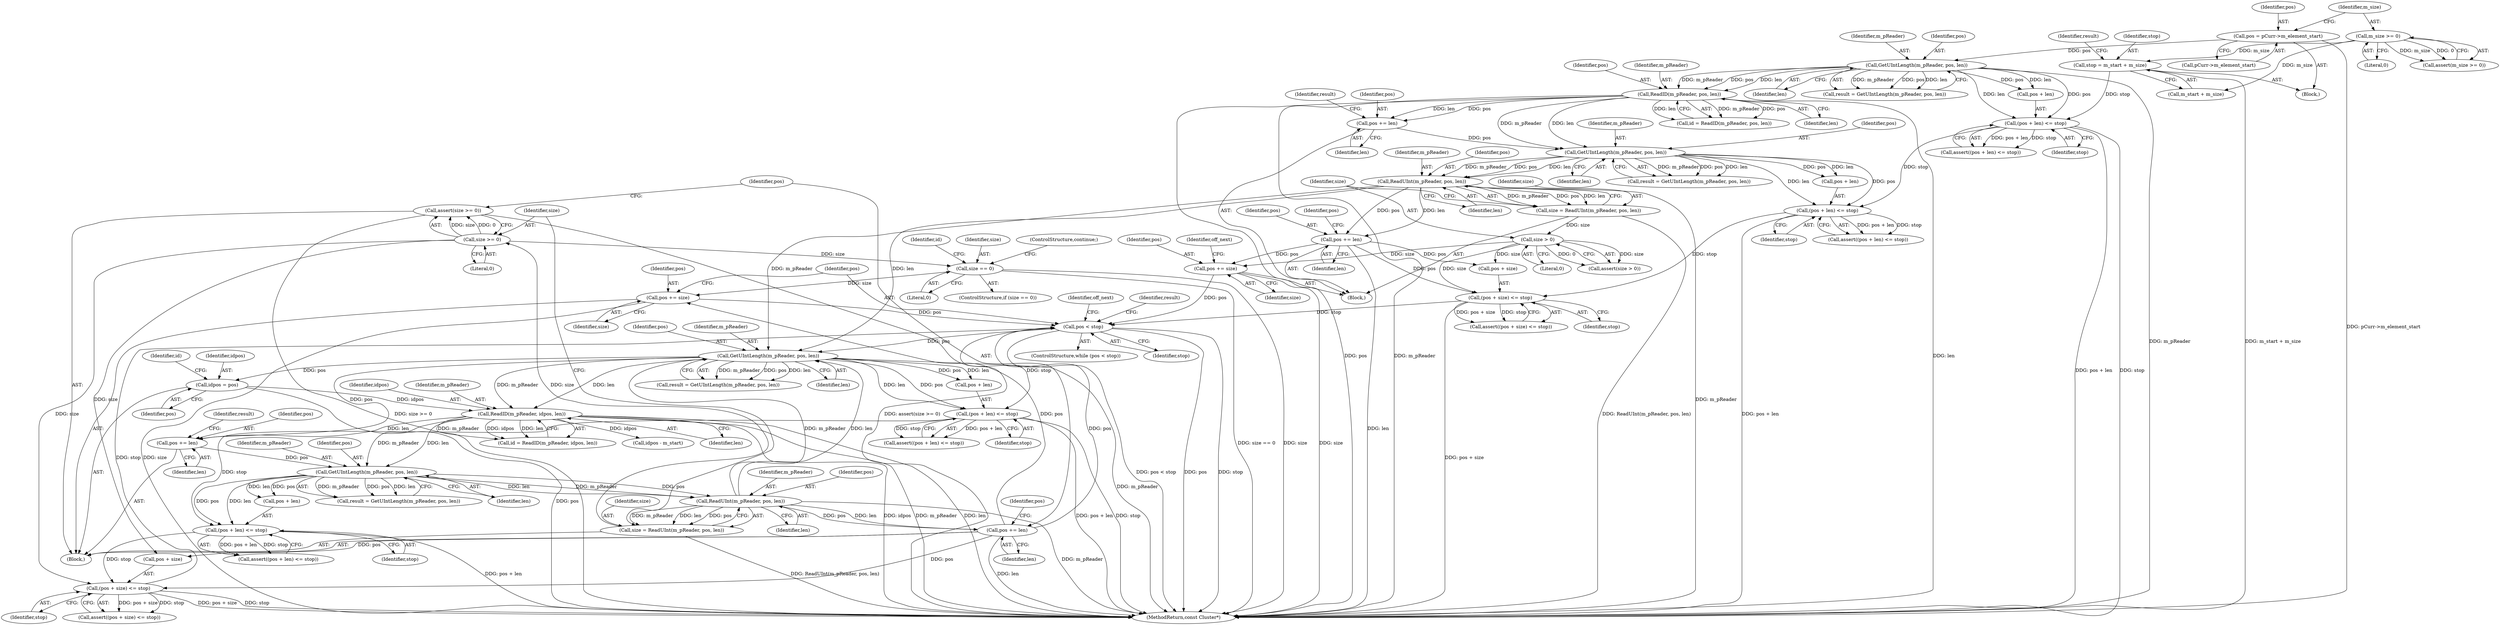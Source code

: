 digraph "0_Android_cc274e2abe8b2a6698a5c47d8aa4bb45f1f9538d_20@API" {
"1000367" [label="(Call,assert(size >= 0))"];
"1000368" [label="(Call,size >= 0)"];
"1000361" [label="(Call,size = ReadUInt(m_pReader, pos, len))"];
"1000363" [label="(Call,ReadUInt(m_pReader, pos, len))"];
"1000346" [label="(Call,GetUIntLength(m_pReader, pos, len))"];
"1000331" [label="(Call,ReadID(m_pReader, idpos, len))"];
"1000304" [label="(Call,GetUIntLength(m_pReader, pos, len))"];
"1000271" [label="(Call,ReadUInt(m_pReader, pos, len))"];
"1000254" [label="(Call,GetUIntLength(m_pReader, pos, len))"];
"1000239" [label="(Call,ReadID(m_pReader, pos, len))"];
"1000216" [label="(Call,GetUIntLength(m_pReader, pos, len))"];
"1000196" [label="(Call,pos = pCurr->m_element_start)"];
"1000249" [label="(Call,pos += len)"];
"1000296" [label="(Call,pos < stop)"];
"1000419" [label="(Call,pos += size)"];
"1000381" [label="(Call,size == 0)"];
"1000371" [label="(Call,pos += len)"];
"1000288" [label="(Call,pos += size)"];
"1000276" [label="(Call,size > 0)"];
"1000269" [label="(Call,size = ReadUInt(m_pReader, pos, len))"];
"1000279" [label="(Call,pos += len)"];
"1000283" [label="(Call,(pos + size) <= stop)"];
"1000263" [label="(Call,(pos + len) <= stop)"];
"1000225" [label="(Call,(pos + len) <= stop)"];
"1000206" [label="(Call,stop = m_start + m_size)"];
"1000202" [label="(Call,m_size >= 0)"];
"1000375" [label="(Call,(pos + size) <= stop)"];
"1000355" [label="(Call,(pos + len) <= stop)"];
"1000313" [label="(Call,(pos + len) <= stop)"];
"1000325" [label="(Call,idpos = pos)"];
"1000341" [label="(Call,pos += len)"];
"1000204" [label="(Literal,0)"];
"1000393" [label="(Call,idpos - m_start)"];
"1000546" [label="(MethodReturn,const Cluster*)"];
"1000296" [label="(Call,pos < stop)"];
"1000257" [label="(Identifier,len)"];
"1000217" [label="(Identifier,m_pReader)"];
"1000284" [label="(Call,pos + size)"];
"1000343" [label="(Identifier,len)"];
"1000297" [label="(Identifier,pos)"];
"1000255" [label="(Identifier,m_pReader)"];
"1000198" [label="(Call,pCurr->m_element_start)"];
"1000304" [label="(Call,GetUIntLength(m_pReader, pos, len))"];
"1000384" [label="(ControlStructure,continue;)"];
"1000419" [label="(Call,pos += size)"];
"1000362" [label="(Identifier,size)"];
"1000347" [label="(Identifier,m_pReader)"];
"1000373" [label="(Identifier,len)"];
"1000387" [label="(Identifier,id)"];
"1000126" [label="(Block,)"];
"1000375" [label="(Call,(pos + size) <= stop)"];
"1000263" [label="(Call,(pos + len) <= stop)"];
"1000299" [label="(Block,)"];
"1000256" [label="(Identifier,pos)"];
"1000420" [label="(Identifier,pos)"];
"1000237" [label="(Call,id = ReadID(m_pReader, pos, len))"];
"1000278" [label="(Literal,0)"];
"1000206" [label="(Call,stop = m_start + m_size)"];
"1000424" [label="(Identifier,off_next)"];
"1000313" [label="(Call,(pos + len) <= stop)"];
"1000369" [label="(Identifier,size)"];
"1000380" [label="(ControlStructure,if (size == 0))"];
"1000285" [label="(Identifier,pos)"];
"1000381" [label="(Call,size == 0)"];
"1000239" [label="(Call,ReadID(m_pReader, pos, len))"];
"1000356" [label="(Call,pos + len)"];
"1000270" [label="(Identifier,size)"];
"1000251" [label="(Identifier,len)"];
"1000202" [label="(Call,m_size >= 0)"];
"1000367" [label="(Call,assert(size >= 0))"];
"1000354" [label="(Call,assert((pos + len) <= stop))"];
"1000216" [label="(Call,GetUIntLength(m_pReader, pos, len))"];
"1000219" [label="(Identifier,len)"];
"1000376" [label="(Call,pos + size)"];
"1000289" [label="(Identifier,pos)"];
"1000314" [label="(Call,pos + len)"];
"1000306" [label="(Identifier,pos)"];
"1000365" [label="(Identifier,pos)"];
"1000293" [label="(Identifier,off_next)"];
"1000334" [label="(Identifier,len)"];
"1000224" [label="(Call,assert((pos + len) <= stop))"];
"1000267" [label="(Identifier,stop)"];
"1000346" [label="(Call,GetUIntLength(m_pReader, pos, len))"];
"1000207" [label="(Identifier,stop)"];
"1000382" [label="(Identifier,size)"];
"1000277" [label="(Identifier,size)"];
"1000421" [label="(Identifier,size)"];
"1000295" [label="(ControlStructure,while (pos < stop))"];
"1000333" [label="(Identifier,idpos)"];
"1000345" [label="(Identifier,result)"];
"1000226" [label="(Call,pos + len)"];
"1000264" [label="(Call,pos + len)"];
"1000325" [label="(Call,idpos = pos)"];
"1000242" [label="(Identifier,len)"];
"1000332" [label="(Identifier,m_pReader)"];
"1000283" [label="(Call,(pos + size) <= stop)"];
"1000331" [label="(Call,ReadID(m_pReader, idpos, len))"];
"1000329" [label="(Call,id = ReadID(m_pReader, idpos, len))"];
"1000208" [label="(Call,m_start + m_size)"];
"1000215" [label="(Identifier,result)"];
"1000290" [label="(Identifier,size)"];
"1000305" [label="(Identifier,m_pReader)"];
"1000249" [label="(Call,pos += len)"];
"1000327" [label="(Identifier,pos)"];
"1000364" [label="(Identifier,m_pReader)"];
"1000196" [label="(Call,pos = pCurr->m_element_start)"];
"1000225" [label="(Call,(pos + len) <= stop)"];
"1000302" [label="(Call,result = GetUIntLength(m_pReader, pos, len))"];
"1000253" [label="(Identifier,result)"];
"1000342" [label="(Identifier,pos)"];
"1000218" [label="(Identifier,pos)"];
"1000361" [label="(Call,size = ReadUInt(m_pReader, pos, len))"];
"1000303" [label="(Identifier,result)"];
"1000279" [label="(Call,pos += len)"];
"1000250" [label="(Identifier,pos)"];
"1000355" [label="(Call,(pos + len) <= stop)"];
"1000214" [label="(Call,result = GetUIntLength(m_pReader, pos, len))"];
"1000280" [label="(Identifier,pos)"];
"1000312" [label="(Call,assert((pos + len) <= stop))"];
"1000241" [label="(Identifier,pos)"];
"1000383" [label="(Literal,0)"];
"1000240" [label="(Identifier,m_pReader)"];
"1000330" [label="(Identifier,id)"];
"1000281" [label="(Identifier,len)"];
"1000211" [label="(Block,)"];
"1000288" [label="(Call,pos += size)"];
"1000374" [label="(Call,assert((pos + size) <= stop))"];
"1000368" [label="(Call,size >= 0)"];
"1000341" [label="(Call,pos += len)"];
"1000307" [label="(Identifier,len)"];
"1000282" [label="(Call,assert((pos + size) <= stop))"];
"1000349" [label="(Identifier,len)"];
"1000274" [label="(Identifier,len)"];
"1000197" [label="(Identifier,pos)"];
"1000359" [label="(Identifier,stop)"];
"1000348" [label="(Identifier,pos)"];
"1000275" [label="(Call,assert(size > 0))"];
"1000229" [label="(Identifier,stop)"];
"1000273" [label="(Identifier,pos)"];
"1000254" [label="(Call,GetUIntLength(m_pReader, pos, len))"];
"1000203" [label="(Identifier,m_size)"];
"1000366" [label="(Identifier,len)"];
"1000262" [label="(Call,assert((pos + len) <= stop))"];
"1000201" [label="(Call,assert(m_size >= 0))"];
"1000372" [label="(Identifier,pos)"];
"1000272" [label="(Identifier,m_pReader)"];
"1000271" [label="(Call,ReadUInt(m_pReader, pos, len))"];
"1000269" [label="(Call,size = ReadUInt(m_pReader, pos, len))"];
"1000287" [label="(Identifier,stop)"];
"1000298" [label="(Identifier,stop)"];
"1000317" [label="(Identifier,stop)"];
"1000370" [label="(Literal,0)"];
"1000371" [label="(Call,pos += len)"];
"1000363" [label="(Call,ReadUInt(m_pReader, pos, len))"];
"1000344" [label="(Call,result = GetUIntLength(m_pReader, pos, len))"];
"1000377" [label="(Identifier,pos)"];
"1000252" [label="(Call,result = GetUIntLength(m_pReader, pos, len))"];
"1000276" [label="(Call,size > 0)"];
"1000379" [label="(Identifier,stop)"];
"1000326" [label="(Identifier,idpos)"];
"1000367" -> "1000299"  [label="AST: "];
"1000367" -> "1000368"  [label="CFG: "];
"1000368" -> "1000367"  [label="AST: "];
"1000372" -> "1000367"  [label="CFG: "];
"1000367" -> "1000546"  [label="DDG: size >= 0"];
"1000367" -> "1000546"  [label="DDG: assert(size >= 0)"];
"1000368" -> "1000367"  [label="DDG: size"];
"1000368" -> "1000367"  [label="DDG: 0"];
"1000368" -> "1000370"  [label="CFG: "];
"1000369" -> "1000368"  [label="AST: "];
"1000370" -> "1000368"  [label="AST: "];
"1000361" -> "1000368"  [label="DDG: size"];
"1000368" -> "1000375"  [label="DDG: size"];
"1000368" -> "1000376"  [label="DDG: size"];
"1000368" -> "1000381"  [label="DDG: size"];
"1000361" -> "1000299"  [label="AST: "];
"1000361" -> "1000363"  [label="CFG: "];
"1000362" -> "1000361"  [label="AST: "];
"1000363" -> "1000361"  [label="AST: "];
"1000369" -> "1000361"  [label="CFG: "];
"1000361" -> "1000546"  [label="DDG: ReadUInt(m_pReader, pos, len)"];
"1000363" -> "1000361"  [label="DDG: m_pReader"];
"1000363" -> "1000361"  [label="DDG: pos"];
"1000363" -> "1000361"  [label="DDG: len"];
"1000363" -> "1000366"  [label="CFG: "];
"1000364" -> "1000363"  [label="AST: "];
"1000365" -> "1000363"  [label="AST: "];
"1000366" -> "1000363"  [label="AST: "];
"1000363" -> "1000546"  [label="DDG: m_pReader"];
"1000363" -> "1000304"  [label="DDG: m_pReader"];
"1000363" -> "1000304"  [label="DDG: len"];
"1000346" -> "1000363"  [label="DDG: m_pReader"];
"1000346" -> "1000363"  [label="DDG: pos"];
"1000346" -> "1000363"  [label="DDG: len"];
"1000363" -> "1000371"  [label="DDG: len"];
"1000363" -> "1000371"  [label="DDG: pos"];
"1000346" -> "1000344"  [label="AST: "];
"1000346" -> "1000349"  [label="CFG: "];
"1000347" -> "1000346"  [label="AST: "];
"1000348" -> "1000346"  [label="AST: "];
"1000349" -> "1000346"  [label="AST: "];
"1000344" -> "1000346"  [label="CFG: "];
"1000346" -> "1000344"  [label="DDG: m_pReader"];
"1000346" -> "1000344"  [label="DDG: pos"];
"1000346" -> "1000344"  [label="DDG: len"];
"1000331" -> "1000346"  [label="DDG: m_pReader"];
"1000331" -> "1000346"  [label="DDG: len"];
"1000341" -> "1000346"  [label="DDG: pos"];
"1000346" -> "1000355"  [label="DDG: pos"];
"1000346" -> "1000355"  [label="DDG: len"];
"1000346" -> "1000356"  [label="DDG: pos"];
"1000346" -> "1000356"  [label="DDG: len"];
"1000331" -> "1000329"  [label="AST: "];
"1000331" -> "1000334"  [label="CFG: "];
"1000332" -> "1000331"  [label="AST: "];
"1000333" -> "1000331"  [label="AST: "];
"1000334" -> "1000331"  [label="AST: "];
"1000329" -> "1000331"  [label="CFG: "];
"1000331" -> "1000546"  [label="DDG: len"];
"1000331" -> "1000546"  [label="DDG: idpos"];
"1000331" -> "1000546"  [label="DDG: m_pReader"];
"1000331" -> "1000329"  [label="DDG: m_pReader"];
"1000331" -> "1000329"  [label="DDG: idpos"];
"1000331" -> "1000329"  [label="DDG: len"];
"1000304" -> "1000331"  [label="DDG: m_pReader"];
"1000304" -> "1000331"  [label="DDG: len"];
"1000325" -> "1000331"  [label="DDG: idpos"];
"1000331" -> "1000341"  [label="DDG: len"];
"1000331" -> "1000393"  [label="DDG: idpos"];
"1000304" -> "1000302"  [label="AST: "];
"1000304" -> "1000307"  [label="CFG: "];
"1000305" -> "1000304"  [label="AST: "];
"1000306" -> "1000304"  [label="AST: "];
"1000307" -> "1000304"  [label="AST: "];
"1000302" -> "1000304"  [label="CFG: "];
"1000304" -> "1000546"  [label="DDG: m_pReader"];
"1000304" -> "1000302"  [label="DDG: m_pReader"];
"1000304" -> "1000302"  [label="DDG: pos"];
"1000304" -> "1000302"  [label="DDG: len"];
"1000271" -> "1000304"  [label="DDG: m_pReader"];
"1000271" -> "1000304"  [label="DDG: len"];
"1000296" -> "1000304"  [label="DDG: pos"];
"1000304" -> "1000313"  [label="DDG: pos"];
"1000304" -> "1000313"  [label="DDG: len"];
"1000304" -> "1000314"  [label="DDG: pos"];
"1000304" -> "1000314"  [label="DDG: len"];
"1000304" -> "1000325"  [label="DDG: pos"];
"1000304" -> "1000341"  [label="DDG: pos"];
"1000271" -> "1000269"  [label="AST: "];
"1000271" -> "1000274"  [label="CFG: "];
"1000272" -> "1000271"  [label="AST: "];
"1000273" -> "1000271"  [label="AST: "];
"1000274" -> "1000271"  [label="AST: "];
"1000269" -> "1000271"  [label="CFG: "];
"1000271" -> "1000546"  [label="DDG: m_pReader"];
"1000271" -> "1000269"  [label="DDG: m_pReader"];
"1000271" -> "1000269"  [label="DDG: pos"];
"1000271" -> "1000269"  [label="DDG: len"];
"1000254" -> "1000271"  [label="DDG: m_pReader"];
"1000254" -> "1000271"  [label="DDG: pos"];
"1000254" -> "1000271"  [label="DDG: len"];
"1000271" -> "1000279"  [label="DDG: len"];
"1000271" -> "1000279"  [label="DDG: pos"];
"1000254" -> "1000252"  [label="AST: "];
"1000254" -> "1000257"  [label="CFG: "];
"1000255" -> "1000254"  [label="AST: "];
"1000256" -> "1000254"  [label="AST: "];
"1000257" -> "1000254"  [label="AST: "];
"1000252" -> "1000254"  [label="CFG: "];
"1000254" -> "1000252"  [label="DDG: m_pReader"];
"1000254" -> "1000252"  [label="DDG: pos"];
"1000254" -> "1000252"  [label="DDG: len"];
"1000239" -> "1000254"  [label="DDG: m_pReader"];
"1000239" -> "1000254"  [label="DDG: len"];
"1000249" -> "1000254"  [label="DDG: pos"];
"1000254" -> "1000263"  [label="DDG: pos"];
"1000254" -> "1000263"  [label="DDG: len"];
"1000254" -> "1000264"  [label="DDG: pos"];
"1000254" -> "1000264"  [label="DDG: len"];
"1000239" -> "1000237"  [label="AST: "];
"1000239" -> "1000242"  [label="CFG: "];
"1000240" -> "1000239"  [label="AST: "];
"1000241" -> "1000239"  [label="AST: "];
"1000242" -> "1000239"  [label="AST: "];
"1000237" -> "1000239"  [label="CFG: "];
"1000239" -> "1000546"  [label="DDG: m_pReader"];
"1000239" -> "1000546"  [label="DDG: len"];
"1000239" -> "1000546"  [label="DDG: pos"];
"1000239" -> "1000237"  [label="DDG: m_pReader"];
"1000239" -> "1000237"  [label="DDG: pos"];
"1000239" -> "1000237"  [label="DDG: len"];
"1000216" -> "1000239"  [label="DDG: m_pReader"];
"1000216" -> "1000239"  [label="DDG: pos"];
"1000216" -> "1000239"  [label="DDG: len"];
"1000239" -> "1000249"  [label="DDG: len"];
"1000239" -> "1000249"  [label="DDG: pos"];
"1000216" -> "1000214"  [label="AST: "];
"1000216" -> "1000219"  [label="CFG: "];
"1000217" -> "1000216"  [label="AST: "];
"1000218" -> "1000216"  [label="AST: "];
"1000219" -> "1000216"  [label="AST: "];
"1000214" -> "1000216"  [label="CFG: "];
"1000216" -> "1000546"  [label="DDG: m_pReader"];
"1000216" -> "1000214"  [label="DDG: m_pReader"];
"1000216" -> "1000214"  [label="DDG: pos"];
"1000216" -> "1000214"  [label="DDG: len"];
"1000196" -> "1000216"  [label="DDG: pos"];
"1000216" -> "1000225"  [label="DDG: pos"];
"1000216" -> "1000225"  [label="DDG: len"];
"1000216" -> "1000226"  [label="DDG: pos"];
"1000216" -> "1000226"  [label="DDG: len"];
"1000196" -> "1000126"  [label="AST: "];
"1000196" -> "1000198"  [label="CFG: "];
"1000197" -> "1000196"  [label="AST: "];
"1000198" -> "1000196"  [label="AST: "];
"1000203" -> "1000196"  [label="CFG: "];
"1000196" -> "1000546"  [label="DDG: pCurr->m_element_start"];
"1000249" -> "1000211"  [label="AST: "];
"1000249" -> "1000251"  [label="CFG: "];
"1000250" -> "1000249"  [label="AST: "];
"1000251" -> "1000249"  [label="AST: "];
"1000253" -> "1000249"  [label="CFG: "];
"1000296" -> "1000295"  [label="AST: "];
"1000296" -> "1000298"  [label="CFG: "];
"1000297" -> "1000296"  [label="AST: "];
"1000298" -> "1000296"  [label="AST: "];
"1000303" -> "1000296"  [label="CFG: "];
"1000424" -> "1000296"  [label="CFG: "];
"1000296" -> "1000546"  [label="DDG: stop"];
"1000296" -> "1000546"  [label="DDG: pos < stop"];
"1000296" -> "1000546"  [label="DDG: pos"];
"1000419" -> "1000296"  [label="DDG: pos"];
"1000288" -> "1000296"  [label="DDG: pos"];
"1000371" -> "1000296"  [label="DDG: pos"];
"1000283" -> "1000296"  [label="DDG: stop"];
"1000375" -> "1000296"  [label="DDG: stop"];
"1000296" -> "1000313"  [label="DDG: stop"];
"1000419" -> "1000299"  [label="AST: "];
"1000419" -> "1000421"  [label="CFG: "];
"1000420" -> "1000419"  [label="AST: "];
"1000421" -> "1000419"  [label="AST: "];
"1000297" -> "1000419"  [label="CFG: "];
"1000419" -> "1000546"  [label="DDG: size"];
"1000381" -> "1000419"  [label="DDG: size"];
"1000371" -> "1000419"  [label="DDG: pos"];
"1000381" -> "1000380"  [label="AST: "];
"1000381" -> "1000383"  [label="CFG: "];
"1000382" -> "1000381"  [label="AST: "];
"1000383" -> "1000381"  [label="AST: "];
"1000384" -> "1000381"  [label="CFG: "];
"1000387" -> "1000381"  [label="CFG: "];
"1000381" -> "1000546"  [label="DDG: size"];
"1000381" -> "1000546"  [label="DDG: size == 0"];
"1000371" -> "1000299"  [label="AST: "];
"1000371" -> "1000373"  [label="CFG: "];
"1000372" -> "1000371"  [label="AST: "];
"1000373" -> "1000371"  [label="AST: "];
"1000377" -> "1000371"  [label="CFG: "];
"1000371" -> "1000546"  [label="DDG: len"];
"1000371" -> "1000375"  [label="DDG: pos"];
"1000371" -> "1000376"  [label="DDG: pos"];
"1000288" -> "1000211"  [label="AST: "];
"1000288" -> "1000290"  [label="CFG: "];
"1000289" -> "1000288"  [label="AST: "];
"1000290" -> "1000288"  [label="AST: "];
"1000293" -> "1000288"  [label="CFG: "];
"1000288" -> "1000546"  [label="DDG: size"];
"1000276" -> "1000288"  [label="DDG: size"];
"1000279" -> "1000288"  [label="DDG: pos"];
"1000276" -> "1000275"  [label="AST: "];
"1000276" -> "1000278"  [label="CFG: "];
"1000277" -> "1000276"  [label="AST: "];
"1000278" -> "1000276"  [label="AST: "];
"1000275" -> "1000276"  [label="CFG: "];
"1000276" -> "1000275"  [label="DDG: size"];
"1000276" -> "1000275"  [label="DDG: 0"];
"1000269" -> "1000276"  [label="DDG: size"];
"1000276" -> "1000283"  [label="DDG: size"];
"1000276" -> "1000284"  [label="DDG: size"];
"1000269" -> "1000211"  [label="AST: "];
"1000270" -> "1000269"  [label="AST: "];
"1000277" -> "1000269"  [label="CFG: "];
"1000269" -> "1000546"  [label="DDG: ReadUInt(m_pReader, pos, len)"];
"1000279" -> "1000211"  [label="AST: "];
"1000279" -> "1000281"  [label="CFG: "];
"1000280" -> "1000279"  [label="AST: "];
"1000281" -> "1000279"  [label="AST: "];
"1000285" -> "1000279"  [label="CFG: "];
"1000279" -> "1000546"  [label="DDG: len"];
"1000279" -> "1000283"  [label="DDG: pos"];
"1000279" -> "1000284"  [label="DDG: pos"];
"1000283" -> "1000282"  [label="AST: "];
"1000283" -> "1000287"  [label="CFG: "];
"1000284" -> "1000283"  [label="AST: "];
"1000287" -> "1000283"  [label="AST: "];
"1000282" -> "1000283"  [label="CFG: "];
"1000283" -> "1000546"  [label="DDG: pos + size"];
"1000283" -> "1000282"  [label="DDG: pos + size"];
"1000283" -> "1000282"  [label="DDG: stop"];
"1000263" -> "1000283"  [label="DDG: stop"];
"1000263" -> "1000262"  [label="AST: "];
"1000263" -> "1000267"  [label="CFG: "];
"1000264" -> "1000263"  [label="AST: "];
"1000267" -> "1000263"  [label="AST: "];
"1000262" -> "1000263"  [label="CFG: "];
"1000263" -> "1000546"  [label="DDG: pos + len"];
"1000263" -> "1000262"  [label="DDG: pos + len"];
"1000263" -> "1000262"  [label="DDG: stop"];
"1000225" -> "1000263"  [label="DDG: stop"];
"1000225" -> "1000224"  [label="AST: "];
"1000225" -> "1000229"  [label="CFG: "];
"1000226" -> "1000225"  [label="AST: "];
"1000229" -> "1000225"  [label="AST: "];
"1000224" -> "1000225"  [label="CFG: "];
"1000225" -> "1000546"  [label="DDG: pos + len"];
"1000225" -> "1000546"  [label="DDG: stop"];
"1000225" -> "1000224"  [label="DDG: pos + len"];
"1000225" -> "1000224"  [label="DDG: stop"];
"1000206" -> "1000225"  [label="DDG: stop"];
"1000206" -> "1000126"  [label="AST: "];
"1000206" -> "1000208"  [label="CFG: "];
"1000207" -> "1000206"  [label="AST: "];
"1000208" -> "1000206"  [label="AST: "];
"1000215" -> "1000206"  [label="CFG: "];
"1000206" -> "1000546"  [label="DDG: m_start + m_size"];
"1000202" -> "1000206"  [label="DDG: m_size"];
"1000202" -> "1000201"  [label="AST: "];
"1000202" -> "1000204"  [label="CFG: "];
"1000203" -> "1000202"  [label="AST: "];
"1000204" -> "1000202"  [label="AST: "];
"1000201" -> "1000202"  [label="CFG: "];
"1000202" -> "1000201"  [label="DDG: m_size"];
"1000202" -> "1000201"  [label="DDG: 0"];
"1000202" -> "1000208"  [label="DDG: m_size"];
"1000375" -> "1000374"  [label="AST: "];
"1000375" -> "1000379"  [label="CFG: "];
"1000376" -> "1000375"  [label="AST: "];
"1000379" -> "1000375"  [label="AST: "];
"1000374" -> "1000375"  [label="CFG: "];
"1000375" -> "1000546"  [label="DDG: pos + size"];
"1000375" -> "1000546"  [label="DDG: stop"];
"1000375" -> "1000374"  [label="DDG: pos + size"];
"1000375" -> "1000374"  [label="DDG: stop"];
"1000355" -> "1000375"  [label="DDG: stop"];
"1000355" -> "1000354"  [label="AST: "];
"1000355" -> "1000359"  [label="CFG: "];
"1000356" -> "1000355"  [label="AST: "];
"1000359" -> "1000355"  [label="AST: "];
"1000354" -> "1000355"  [label="CFG: "];
"1000355" -> "1000546"  [label="DDG: pos + len"];
"1000355" -> "1000354"  [label="DDG: pos + len"];
"1000355" -> "1000354"  [label="DDG: stop"];
"1000313" -> "1000355"  [label="DDG: stop"];
"1000313" -> "1000312"  [label="AST: "];
"1000313" -> "1000317"  [label="CFG: "];
"1000314" -> "1000313"  [label="AST: "];
"1000317" -> "1000313"  [label="AST: "];
"1000312" -> "1000313"  [label="CFG: "];
"1000313" -> "1000546"  [label="DDG: pos + len"];
"1000313" -> "1000546"  [label="DDG: stop"];
"1000313" -> "1000312"  [label="DDG: pos + len"];
"1000313" -> "1000312"  [label="DDG: stop"];
"1000325" -> "1000299"  [label="AST: "];
"1000325" -> "1000327"  [label="CFG: "];
"1000326" -> "1000325"  [label="AST: "];
"1000327" -> "1000325"  [label="AST: "];
"1000330" -> "1000325"  [label="CFG: "];
"1000325" -> "1000546"  [label="DDG: pos"];
"1000341" -> "1000299"  [label="AST: "];
"1000341" -> "1000343"  [label="CFG: "];
"1000342" -> "1000341"  [label="AST: "];
"1000343" -> "1000341"  [label="AST: "];
"1000345" -> "1000341"  [label="CFG: "];
}
